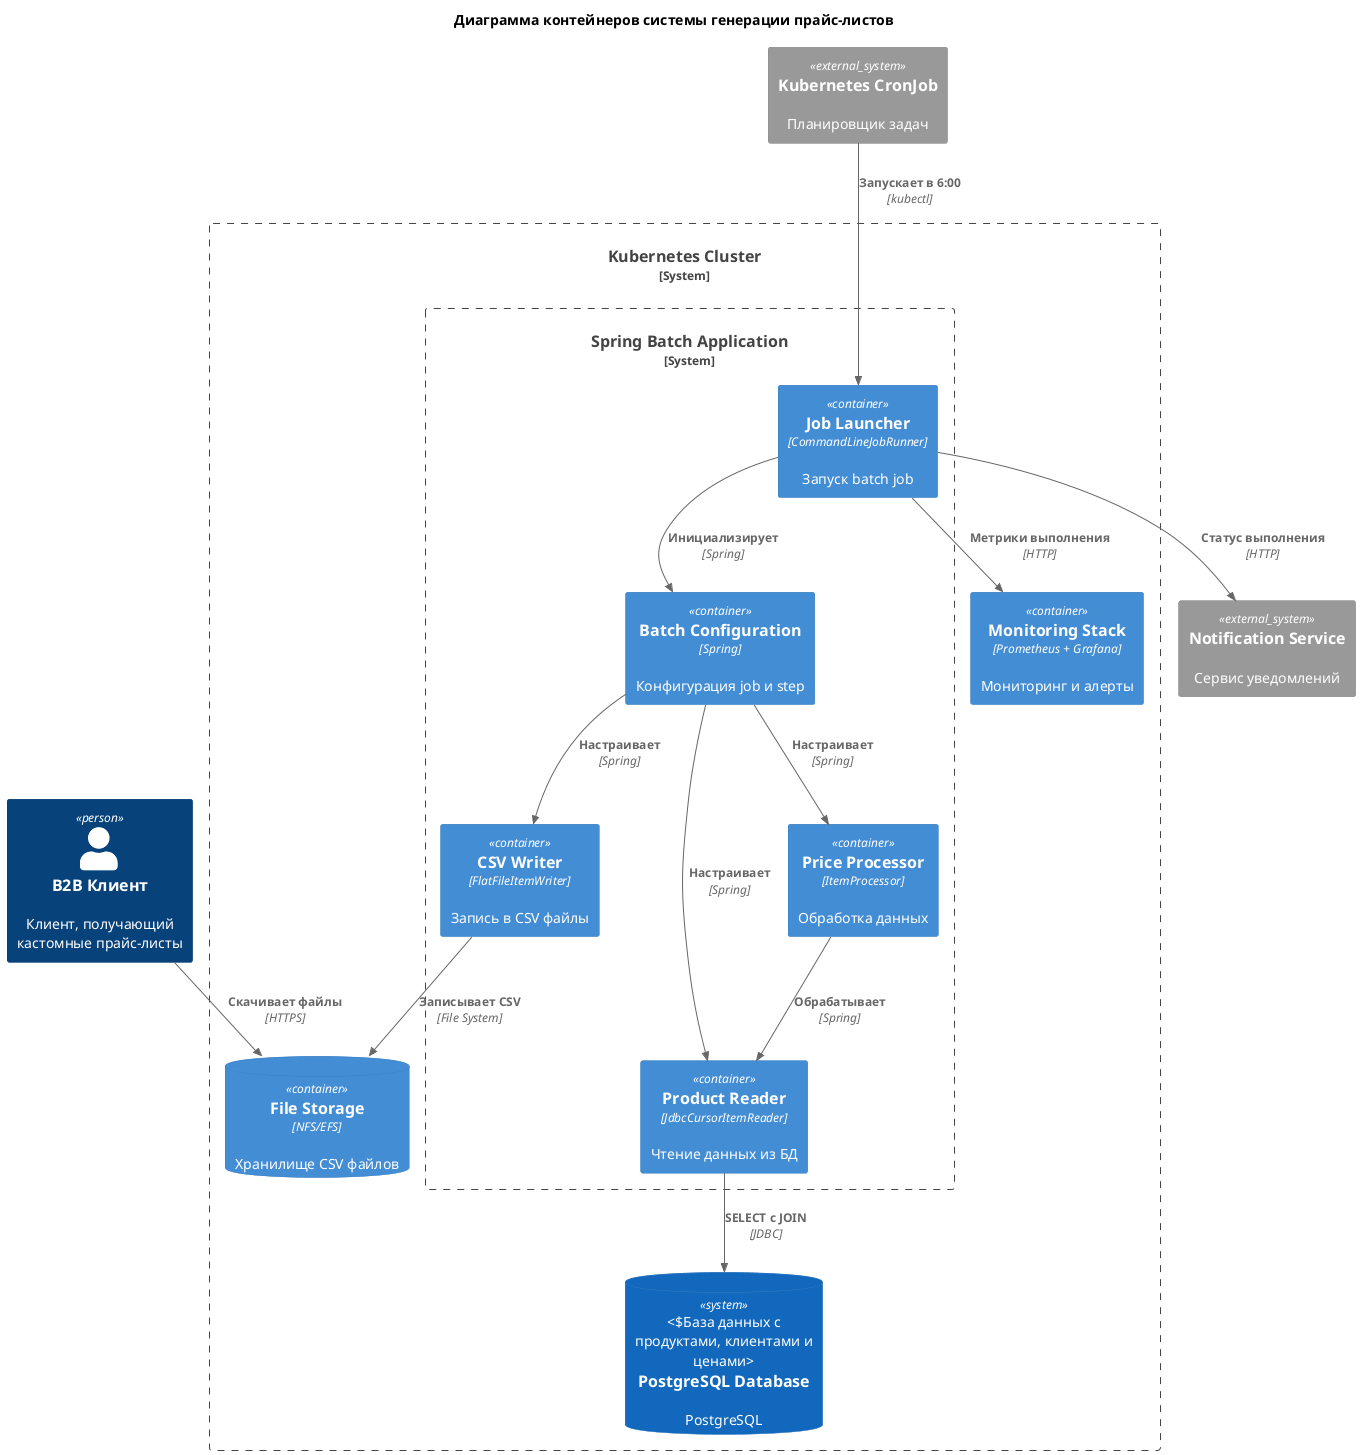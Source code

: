 @startuml
!include <C4/C4_Container>

title Диаграмма контейнеров системы генерации прайс-листов

!define DIRECTION top to bottom direction
!define LAYOUT_WITH_LEGEND()

Person(b2b_client, "B2B Клиент", "Клиент, получающий кастомные прайс-листы")

System_Boundary(k8s_cluster, "Kubernetes Cluster") {
    System_Boundary(batch_app, "Spring Batch Application") {
        Container(batch_config, "Batch Configuration", "Spring", "Конфигурация job и step")
        Container(reader, "Product Reader", "JdbcCursorItemReader", "Чтение данных из БД")
        Container(processor, "Price Processor", "ItemProcessor", "Обработка данных")
        Container(writer, "CSV Writer", "FlatFileItemWriter", "Запись в CSV файлы")
        Container(launcher, "Job Launcher", "CommandLineJobRunner", "Запуск batch job")
    }
    
    SystemDb(postgres, "PostgreSQL Database", "PostgreSQL", "База данных с продуктами, клиентами и ценами")
    ContainerDb(file_storage, "File Storage", "NFS/EFS", "Хранилище CSV файлов")
    Container(monitoring, "Monitoring Stack", "Prometheus + Grafana", "Мониторинг и алерты")
}

System_Ext(scheduler, "Kubernetes CronJob", "Планировщик задач")
System_Ext(notification, "Notification Service", "Сервис уведомлений")

Rel(scheduler, launcher, "Запускает в 6:00", "kubectl")
Rel(launcher, batch_config, "Инициализирует", "Spring")
Rel(batch_config, reader, "Настраивает", "Spring")
Rel(batch_config, processor, "Настраивает", "Spring")
Rel(batch_config, writer, "Настраивает", "Spring")
Rel(reader, postgres, "SELECT с JOIN", "JDBC")
Rel(processor, reader, "Обрабатывает", "Spring")
Rel(writer, file_storage, "Записывает CSV", "File System")
Rel(launcher, monitoring, "Метрики выполнения", "HTTP")
Rel(launcher, notification, "Статус выполнения", "HTTP")
Rel(b2b_client, file_storage, "Скачивает файлы", "HTTPS")

@enduml
